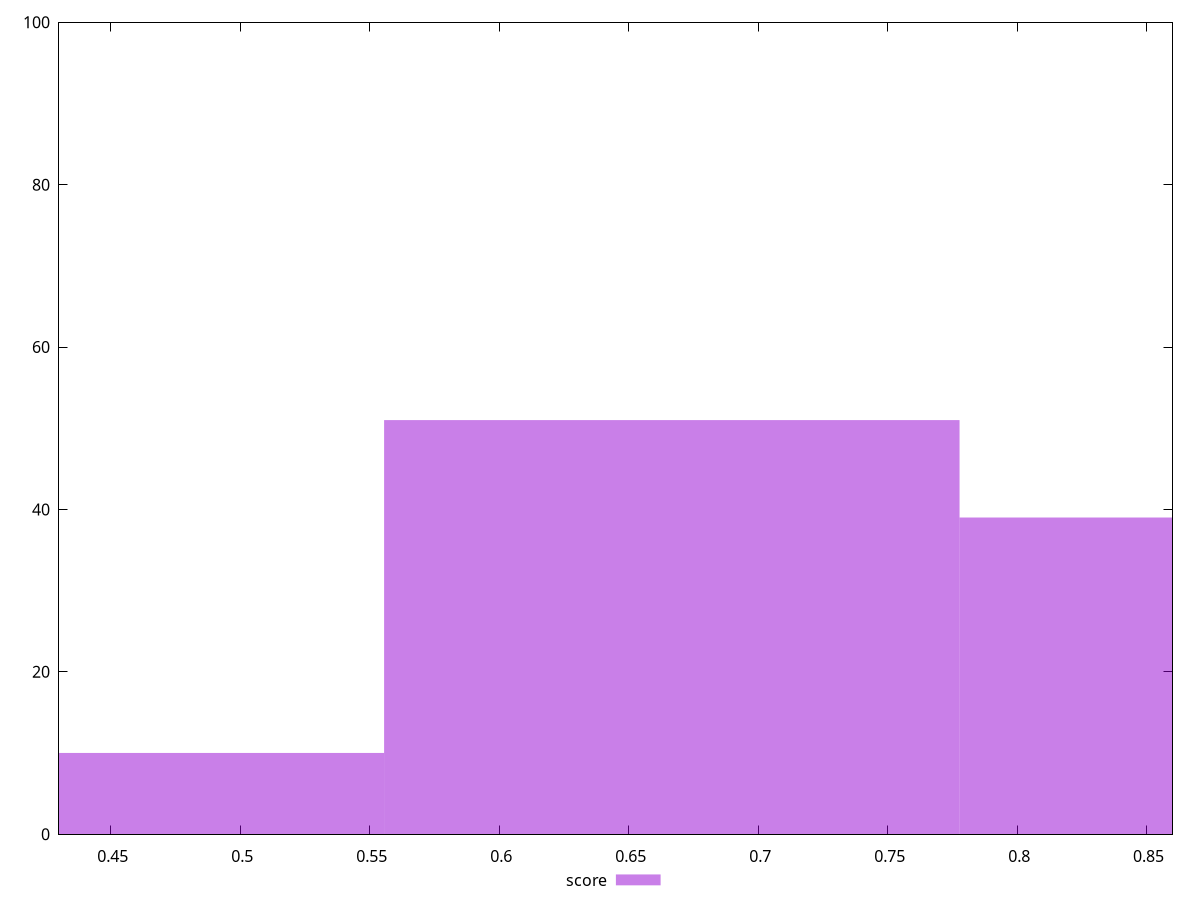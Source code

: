 reset

$score <<EOF
0.6666557918545688 51
0.44443719456971253 10
0.8888743891394251 39
EOF

set key outside below
set boxwidth 0.22221859728485627
set xrange [0.43:0.86]
set yrange [0:100]
set trange [0:100]
set style fill transparent solid 0.5 noborder
set terminal svg size 640, 490 enhanced background rgb 'white'
set output "report_00015_2021-02-09T16-11-33.973Z/first-meaningful-paint/samples/pages/score/histogram.svg"

plot $score title "score" with boxes

reset

